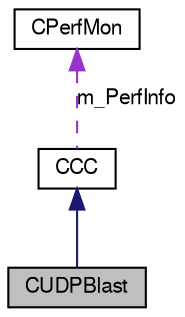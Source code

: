 digraph G
{
  bgcolor="transparent";
  edge [fontname="FreeSans",fontsize="10",labelfontname="FreeSans",labelfontsize="10"];
  node [fontname="FreeSans",fontsize="10",shape=record];
  Node1 [label="CUDPBlast",height=0.2,width=0.4,color="black", fillcolor="grey75", style="filled" fontcolor="black"];
  Node2 -> Node1 [dir=back,color="midnightblue",fontsize="10",style="solid",fontname="FreeSans"];
  Node2 [label="CCC",height=0.2,width=0.4,color="black",URL="$classCCC.html"];
  Node3 -> Node2 [dir=back,color="darkorchid3",fontsize="10",style="dashed",label="m_PerfInfo",fontname="FreeSans"];
  Node3 [label="CPerfMon",height=0.2,width=0.4,color="black",URL="$structCPerfMon.html"];
}
